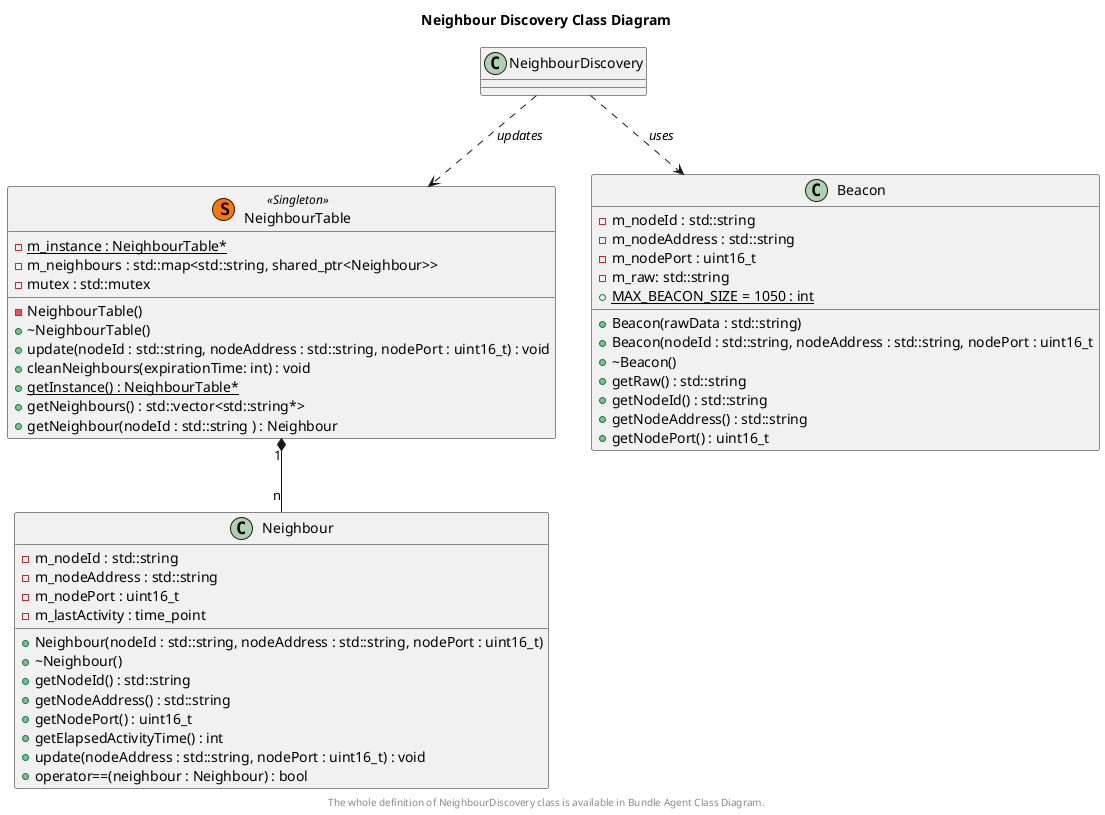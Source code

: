 @startuml

title Neighbour Discovery Class Diagram



class Neighbour {
	-m_nodeId : std::string
	-m_nodeAddress : std::string
	-m_nodePort : uint16_t
	-m_lastActivity : time_point
	+Neighbour(nodeId : std::string, nodeAddress : std::string, nodePort : uint16_t)
	+~Neighbour()
	+getNodeId() : std::string
	+getNodeAddress() : std::string
	+getNodePort() : uint16_t
	+getElapsedActivityTime() : int
	+update(nodeAddress : std::string, nodePort : uint16_t) : void
	+operator==(neighbour : Neighbour) : bool
}

class NeighbourTable << (S,#FF7700) Singleton >> {
 	-{static} m_instance : NeighbourTable*
 	-m_neighbours : std::map<std::string, shared_ptr<Neighbour>>
 	-mutex : std::mutex
	-NeighbourTable()
	+~NeighbourTable()
	+update(nodeId : std::string, nodeAddress : std::string, nodePort : uint16_t) : void
	+cleanNeighbours(expirationTime: int) : void
	+getInstance() : {static} NeighbourTable*
	+getNeighbours() : std::vector<std::string*>
	+getNeighbour(nodeId : std::string ) : Neighbour
}

class NeighbourDiscovery {
}

class Beacon {
	-m_nodeId : std::string
	-m_nodeAddress : std::string
	-m_nodePort : uint16_t
	-m_raw: std::string
	+{static} MAX_BEACON_SIZE = 1050 : int
	+Beacon(rawData : std::string)
	+Beacon(nodeId : std::string, nodeAddress : std::string, nodePort : uint16_t
	+~Beacon()
	+getRaw() : std::string
	+getNodeId() : std::string
	+getNodeAddress() : std::string
	+getNodePort() : uint16_t
}

NeighbourDiscovery ..> Beacon : <i>uses</i>
NeighbourTable "1" *-- "n" Neighbour
NeighbourDiscovery ..> NeighbourTable : <i>updates</i>

footer
	The whole definition of NeighbourDiscovery class is available in Bundle Agent Class Diagram.
end footer

@enduml